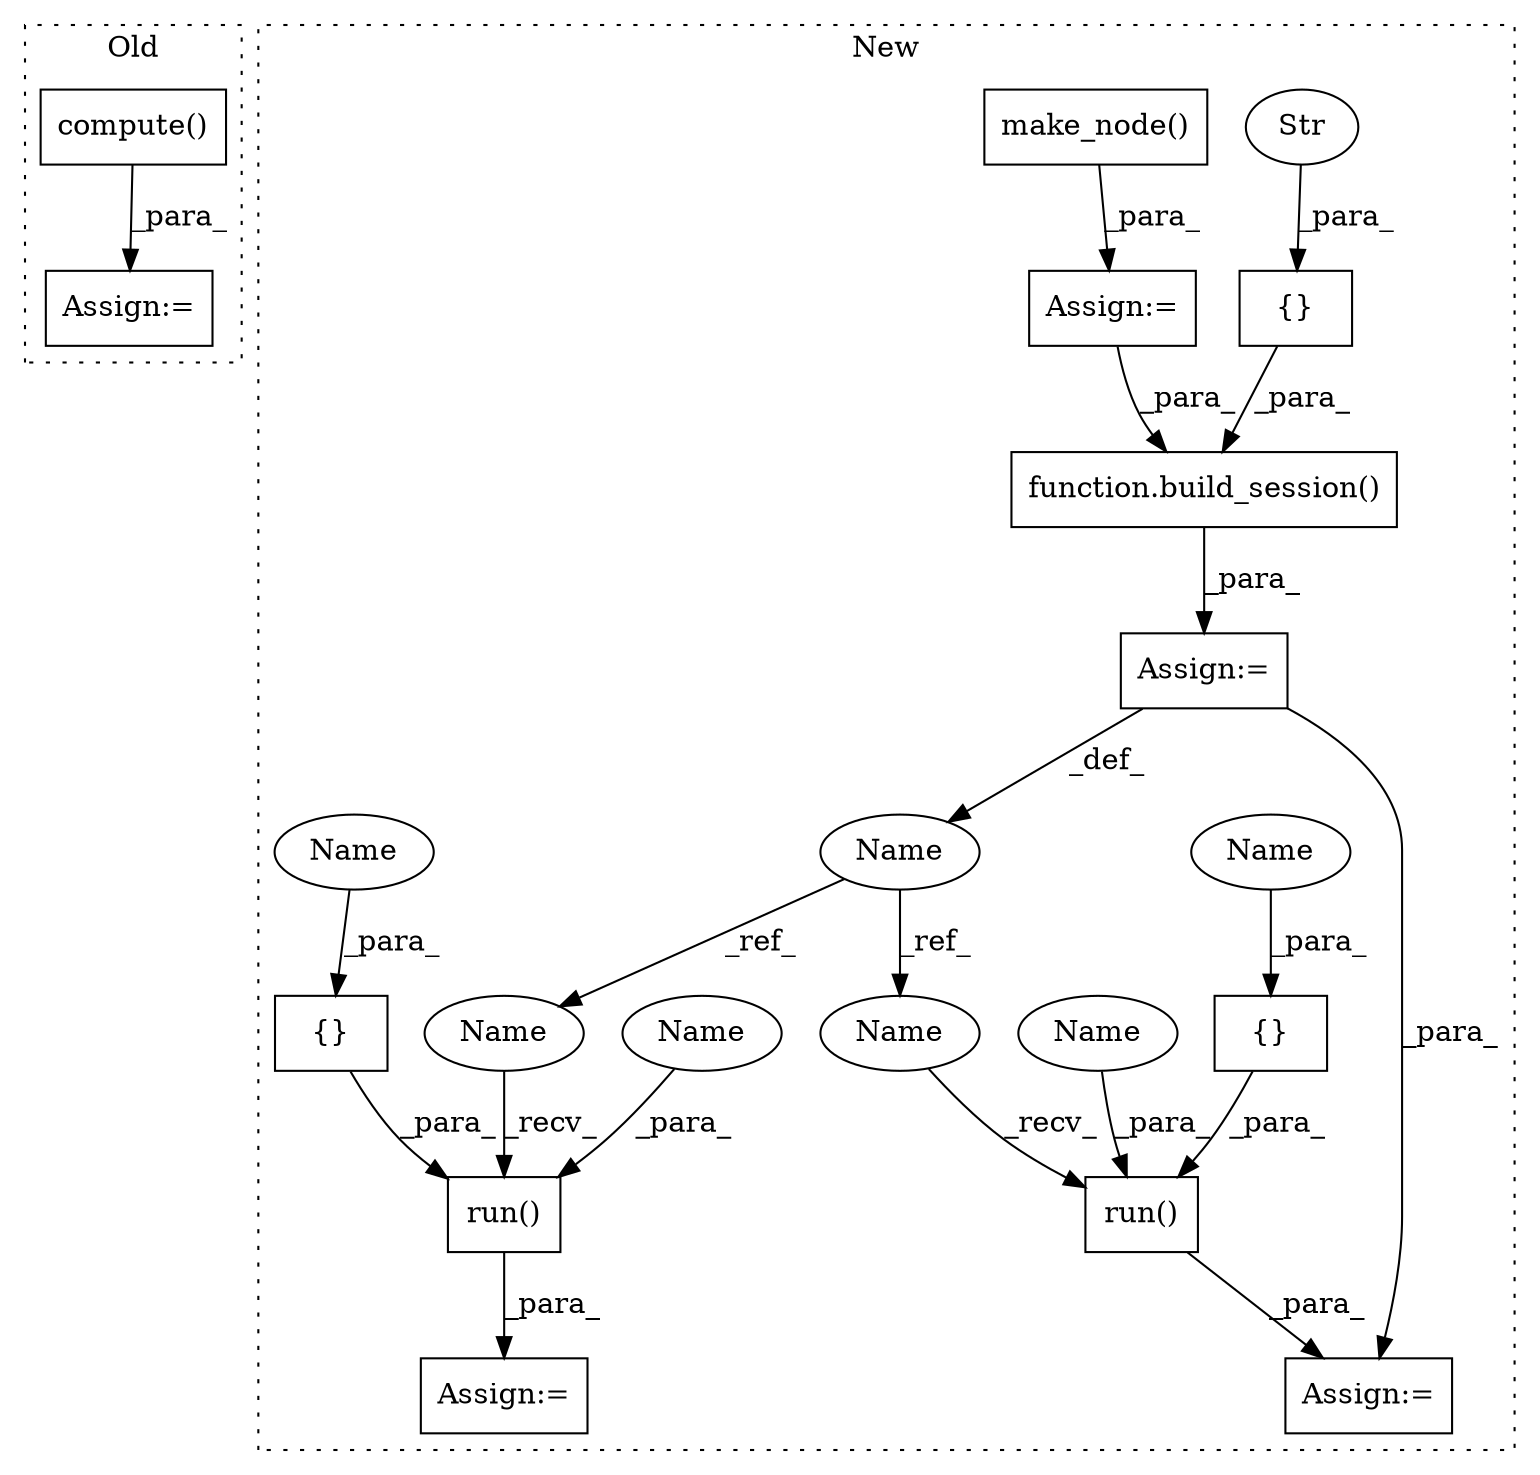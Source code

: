 digraph G {
subgraph cluster0 {
1 [label="compute()" a="75" s="5738,5761" l="14,1" shape="box"];
3 [label="Assign:=" a="68" s="5735" l="3" shape="box"];
label = "Old";
style="dotted";
}
subgraph cluster1 {
2 [label="{}" a="59" s="12689,12712" l="1,0" shape="box"];
4 [label="Assign:=" a="68" s="13429" l="3" shape="box"];
5 [label="Str" a="66" s="12690" l="22" shape="ellipse"];
6 [label="{}" a="95" s="13450,13469" l="1,1" shape="box"];
7 [label="Assign:=" a="68" s="12416" l="3" shape="box"];
8 [label="function.build_session()" a="75" s="12668,12713" l="14,1" shape="box"];
9 [label="run()" a="75" s="13432,13470" l="12,1" shape="box"];
10 [label="make_node()" a="75" s="12419,12443" l="17,138" shape="box"];
11 [label="Assign:=" a="68" s="12665" l="3" shape="box"];
12 [label="{}" a="95" s="13150,13169" l="1,1" shape="box"];
13 [label="run()" a="75" s="13132,13170" l="12,1" shape="box"];
14 [label="Name" a="87" s="12658" l="7" shape="ellipse"];
15 [label="Assign:=" a="68" s="13129" l="3" shape="box"];
16 [label="Name" a="87" s="13132" l="7" shape="ellipse"];
17 [label="Name" a="87" s="13432" l="7" shape="ellipse"];
18 [label="Name" a="87" s="13444" l="4" shape="ellipse"];
19 [label="Name" a="87" s="13144" l="4" shape="ellipse"];
20 [label="Name" a="87" s="13150,13169" l="1,1" shape="ellipse"];
21 [label="Name" a="87" s="13450,13469" l="1,1" shape="ellipse"];
label = "New";
style="dotted";
}
1 -> 3 [label="_para_"];
2 -> 8 [label="_para_"];
5 -> 2 [label="_para_"];
6 -> 9 [label="_para_"];
7 -> 8 [label="_para_"];
8 -> 11 [label="_para_"];
9 -> 4 [label="_para_"];
10 -> 7 [label="_para_"];
11 -> 15 [label="_para_"];
11 -> 14 [label="_def_"];
12 -> 13 [label="_para_"];
13 -> 15 [label="_para_"];
14 -> 16 [label="_ref_"];
14 -> 17 [label="_ref_"];
16 -> 13 [label="_recv_"];
17 -> 9 [label="_recv_"];
18 -> 9 [label="_para_"];
19 -> 13 [label="_para_"];
20 -> 12 [label="_para_"];
21 -> 6 [label="_para_"];
}